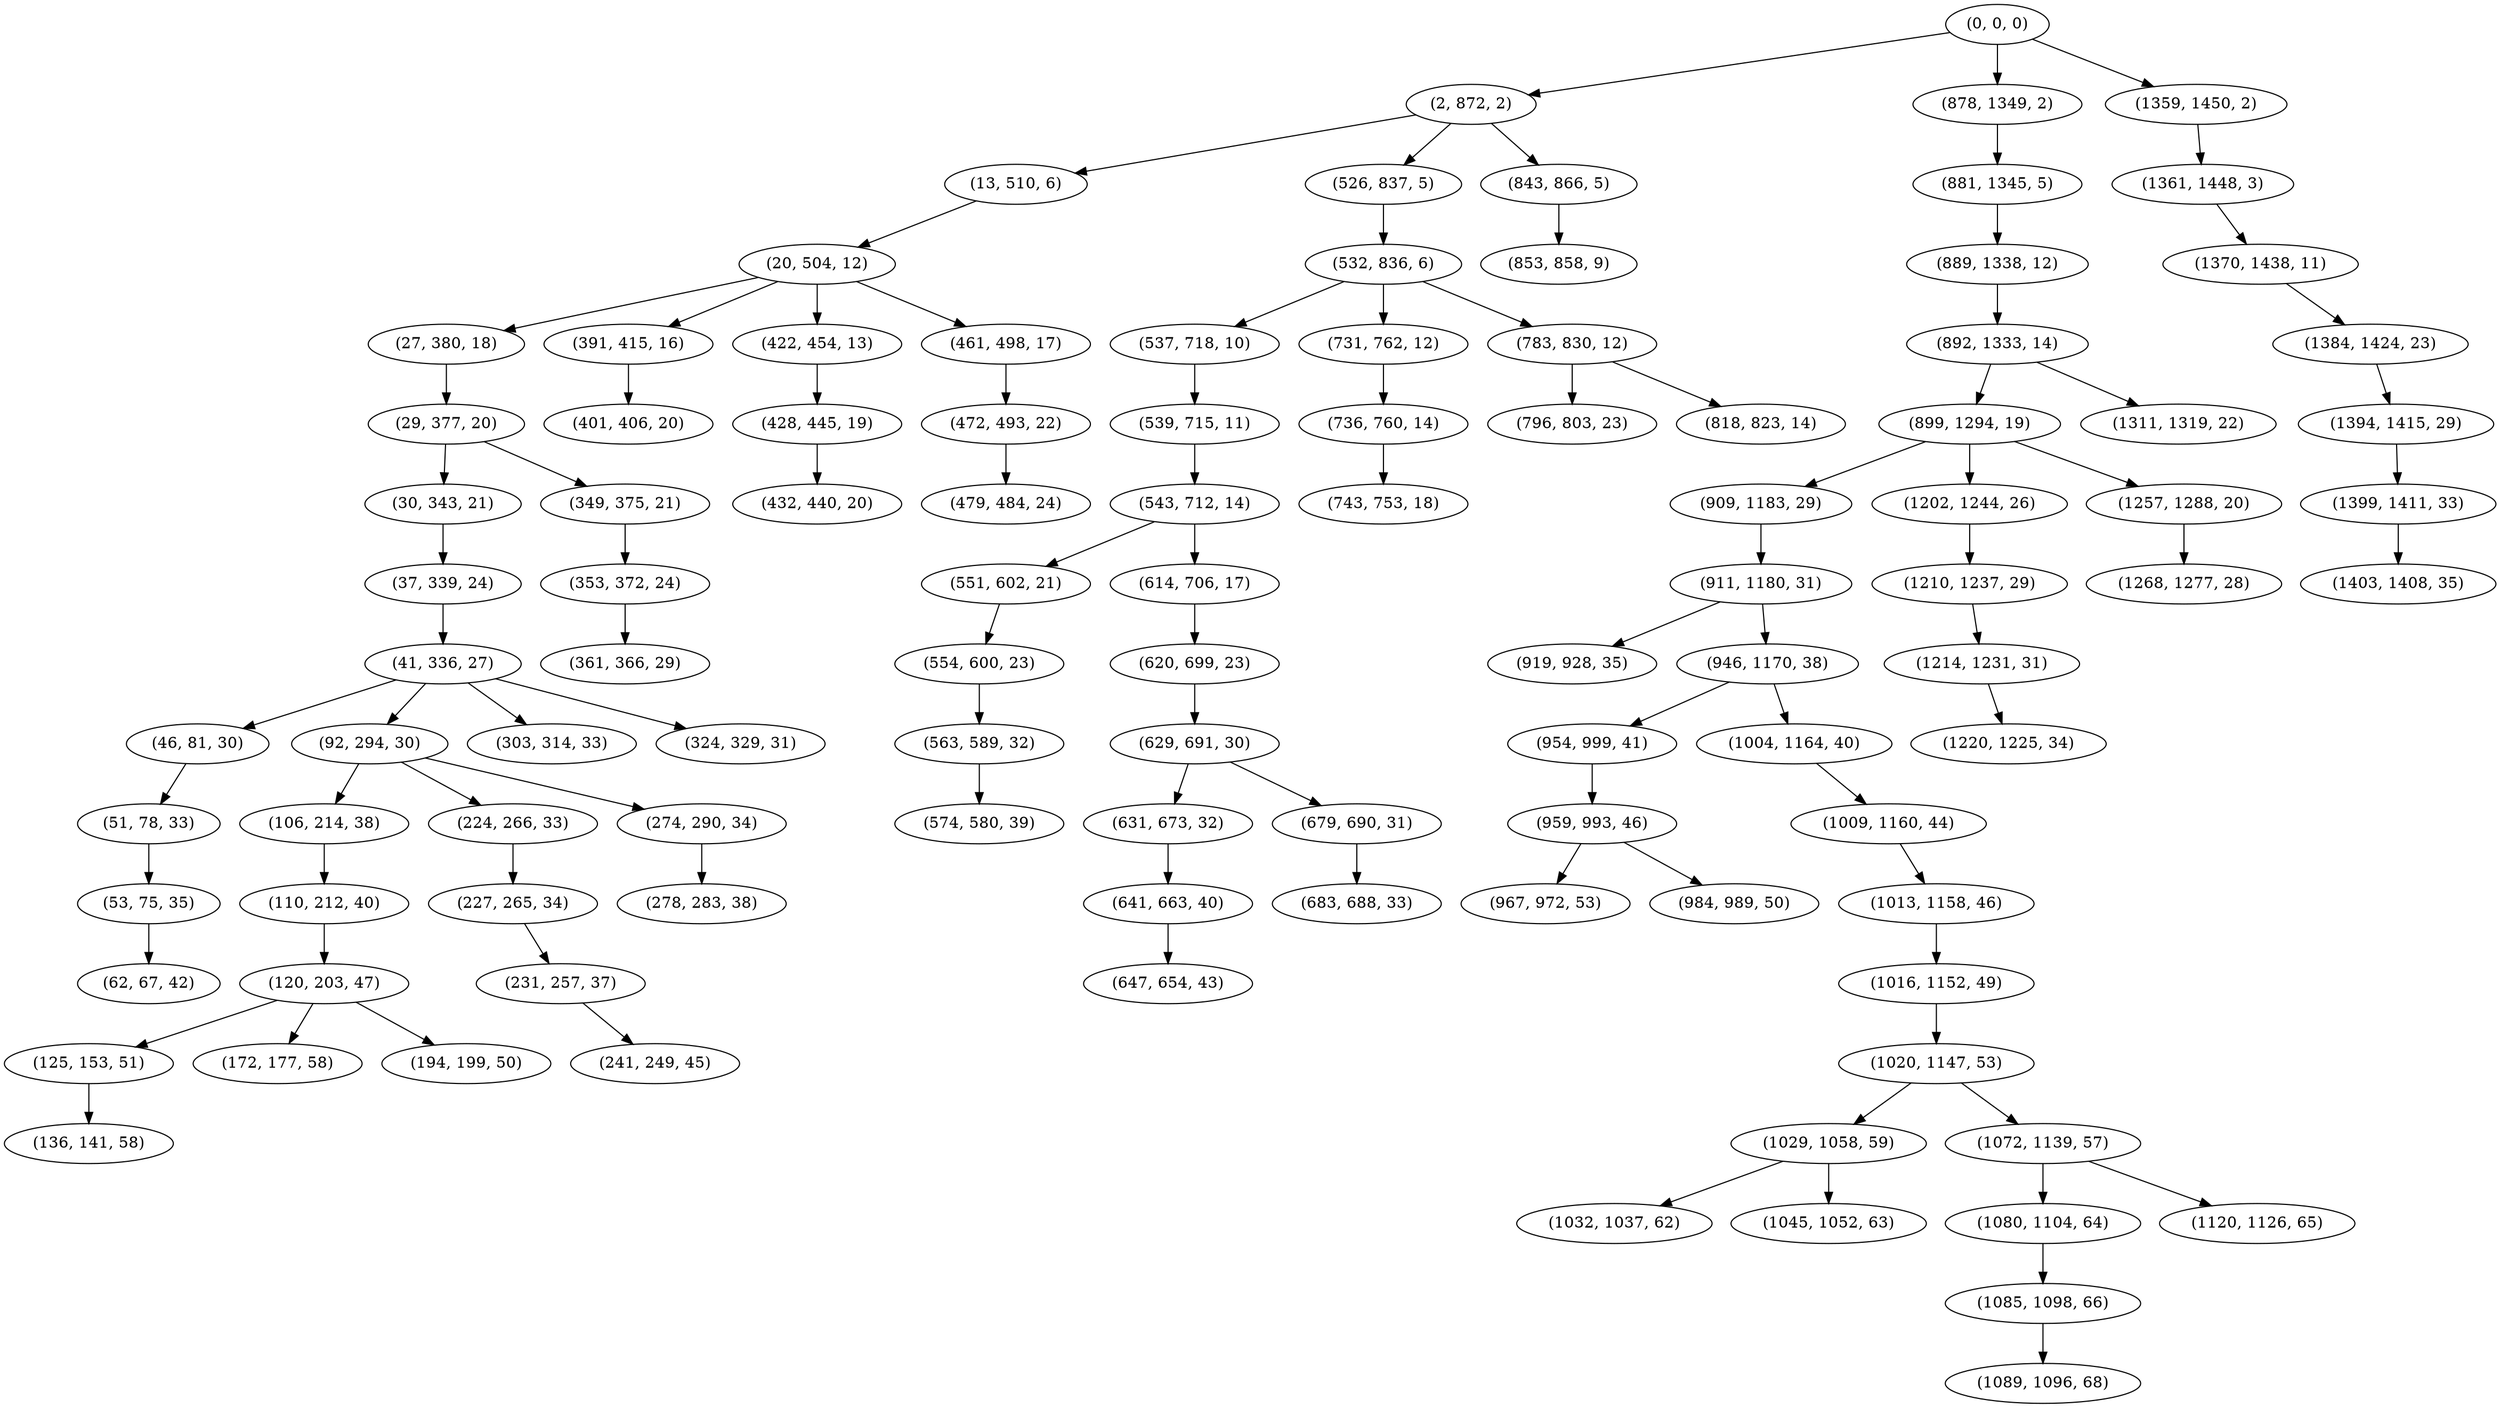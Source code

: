digraph tree {
    "(0, 0, 0)";
    "(2, 872, 2)";
    "(13, 510, 6)";
    "(20, 504, 12)";
    "(27, 380, 18)";
    "(29, 377, 20)";
    "(30, 343, 21)";
    "(37, 339, 24)";
    "(41, 336, 27)";
    "(46, 81, 30)";
    "(51, 78, 33)";
    "(53, 75, 35)";
    "(62, 67, 42)";
    "(92, 294, 30)";
    "(106, 214, 38)";
    "(110, 212, 40)";
    "(120, 203, 47)";
    "(125, 153, 51)";
    "(136, 141, 58)";
    "(172, 177, 58)";
    "(194, 199, 50)";
    "(224, 266, 33)";
    "(227, 265, 34)";
    "(231, 257, 37)";
    "(241, 249, 45)";
    "(274, 290, 34)";
    "(278, 283, 38)";
    "(303, 314, 33)";
    "(324, 329, 31)";
    "(349, 375, 21)";
    "(353, 372, 24)";
    "(361, 366, 29)";
    "(391, 415, 16)";
    "(401, 406, 20)";
    "(422, 454, 13)";
    "(428, 445, 19)";
    "(432, 440, 20)";
    "(461, 498, 17)";
    "(472, 493, 22)";
    "(479, 484, 24)";
    "(526, 837, 5)";
    "(532, 836, 6)";
    "(537, 718, 10)";
    "(539, 715, 11)";
    "(543, 712, 14)";
    "(551, 602, 21)";
    "(554, 600, 23)";
    "(563, 589, 32)";
    "(574, 580, 39)";
    "(614, 706, 17)";
    "(620, 699, 23)";
    "(629, 691, 30)";
    "(631, 673, 32)";
    "(641, 663, 40)";
    "(647, 654, 43)";
    "(679, 690, 31)";
    "(683, 688, 33)";
    "(731, 762, 12)";
    "(736, 760, 14)";
    "(743, 753, 18)";
    "(783, 830, 12)";
    "(796, 803, 23)";
    "(818, 823, 14)";
    "(843, 866, 5)";
    "(853, 858, 9)";
    "(878, 1349, 2)";
    "(881, 1345, 5)";
    "(889, 1338, 12)";
    "(892, 1333, 14)";
    "(899, 1294, 19)";
    "(909, 1183, 29)";
    "(911, 1180, 31)";
    "(919, 928, 35)";
    "(946, 1170, 38)";
    "(954, 999, 41)";
    "(959, 993, 46)";
    "(967, 972, 53)";
    "(984, 989, 50)";
    "(1004, 1164, 40)";
    "(1009, 1160, 44)";
    "(1013, 1158, 46)";
    "(1016, 1152, 49)";
    "(1020, 1147, 53)";
    "(1029, 1058, 59)";
    "(1032, 1037, 62)";
    "(1045, 1052, 63)";
    "(1072, 1139, 57)";
    "(1080, 1104, 64)";
    "(1085, 1098, 66)";
    "(1089, 1096, 68)";
    "(1120, 1126, 65)";
    "(1202, 1244, 26)";
    "(1210, 1237, 29)";
    "(1214, 1231, 31)";
    "(1220, 1225, 34)";
    "(1257, 1288, 20)";
    "(1268, 1277, 28)";
    "(1311, 1319, 22)";
    "(1359, 1450, 2)";
    "(1361, 1448, 3)";
    "(1370, 1438, 11)";
    "(1384, 1424, 23)";
    "(1394, 1415, 29)";
    "(1399, 1411, 33)";
    "(1403, 1408, 35)";
    "(0, 0, 0)" -> "(2, 872, 2)";
    "(0, 0, 0)" -> "(878, 1349, 2)";
    "(0, 0, 0)" -> "(1359, 1450, 2)";
    "(2, 872, 2)" -> "(13, 510, 6)";
    "(2, 872, 2)" -> "(526, 837, 5)";
    "(2, 872, 2)" -> "(843, 866, 5)";
    "(13, 510, 6)" -> "(20, 504, 12)";
    "(20, 504, 12)" -> "(27, 380, 18)";
    "(20, 504, 12)" -> "(391, 415, 16)";
    "(20, 504, 12)" -> "(422, 454, 13)";
    "(20, 504, 12)" -> "(461, 498, 17)";
    "(27, 380, 18)" -> "(29, 377, 20)";
    "(29, 377, 20)" -> "(30, 343, 21)";
    "(29, 377, 20)" -> "(349, 375, 21)";
    "(30, 343, 21)" -> "(37, 339, 24)";
    "(37, 339, 24)" -> "(41, 336, 27)";
    "(41, 336, 27)" -> "(46, 81, 30)";
    "(41, 336, 27)" -> "(92, 294, 30)";
    "(41, 336, 27)" -> "(303, 314, 33)";
    "(41, 336, 27)" -> "(324, 329, 31)";
    "(46, 81, 30)" -> "(51, 78, 33)";
    "(51, 78, 33)" -> "(53, 75, 35)";
    "(53, 75, 35)" -> "(62, 67, 42)";
    "(92, 294, 30)" -> "(106, 214, 38)";
    "(92, 294, 30)" -> "(224, 266, 33)";
    "(92, 294, 30)" -> "(274, 290, 34)";
    "(106, 214, 38)" -> "(110, 212, 40)";
    "(110, 212, 40)" -> "(120, 203, 47)";
    "(120, 203, 47)" -> "(125, 153, 51)";
    "(120, 203, 47)" -> "(172, 177, 58)";
    "(120, 203, 47)" -> "(194, 199, 50)";
    "(125, 153, 51)" -> "(136, 141, 58)";
    "(224, 266, 33)" -> "(227, 265, 34)";
    "(227, 265, 34)" -> "(231, 257, 37)";
    "(231, 257, 37)" -> "(241, 249, 45)";
    "(274, 290, 34)" -> "(278, 283, 38)";
    "(349, 375, 21)" -> "(353, 372, 24)";
    "(353, 372, 24)" -> "(361, 366, 29)";
    "(391, 415, 16)" -> "(401, 406, 20)";
    "(422, 454, 13)" -> "(428, 445, 19)";
    "(428, 445, 19)" -> "(432, 440, 20)";
    "(461, 498, 17)" -> "(472, 493, 22)";
    "(472, 493, 22)" -> "(479, 484, 24)";
    "(526, 837, 5)" -> "(532, 836, 6)";
    "(532, 836, 6)" -> "(537, 718, 10)";
    "(532, 836, 6)" -> "(731, 762, 12)";
    "(532, 836, 6)" -> "(783, 830, 12)";
    "(537, 718, 10)" -> "(539, 715, 11)";
    "(539, 715, 11)" -> "(543, 712, 14)";
    "(543, 712, 14)" -> "(551, 602, 21)";
    "(543, 712, 14)" -> "(614, 706, 17)";
    "(551, 602, 21)" -> "(554, 600, 23)";
    "(554, 600, 23)" -> "(563, 589, 32)";
    "(563, 589, 32)" -> "(574, 580, 39)";
    "(614, 706, 17)" -> "(620, 699, 23)";
    "(620, 699, 23)" -> "(629, 691, 30)";
    "(629, 691, 30)" -> "(631, 673, 32)";
    "(629, 691, 30)" -> "(679, 690, 31)";
    "(631, 673, 32)" -> "(641, 663, 40)";
    "(641, 663, 40)" -> "(647, 654, 43)";
    "(679, 690, 31)" -> "(683, 688, 33)";
    "(731, 762, 12)" -> "(736, 760, 14)";
    "(736, 760, 14)" -> "(743, 753, 18)";
    "(783, 830, 12)" -> "(796, 803, 23)";
    "(783, 830, 12)" -> "(818, 823, 14)";
    "(843, 866, 5)" -> "(853, 858, 9)";
    "(878, 1349, 2)" -> "(881, 1345, 5)";
    "(881, 1345, 5)" -> "(889, 1338, 12)";
    "(889, 1338, 12)" -> "(892, 1333, 14)";
    "(892, 1333, 14)" -> "(899, 1294, 19)";
    "(892, 1333, 14)" -> "(1311, 1319, 22)";
    "(899, 1294, 19)" -> "(909, 1183, 29)";
    "(899, 1294, 19)" -> "(1202, 1244, 26)";
    "(899, 1294, 19)" -> "(1257, 1288, 20)";
    "(909, 1183, 29)" -> "(911, 1180, 31)";
    "(911, 1180, 31)" -> "(919, 928, 35)";
    "(911, 1180, 31)" -> "(946, 1170, 38)";
    "(946, 1170, 38)" -> "(954, 999, 41)";
    "(946, 1170, 38)" -> "(1004, 1164, 40)";
    "(954, 999, 41)" -> "(959, 993, 46)";
    "(959, 993, 46)" -> "(967, 972, 53)";
    "(959, 993, 46)" -> "(984, 989, 50)";
    "(1004, 1164, 40)" -> "(1009, 1160, 44)";
    "(1009, 1160, 44)" -> "(1013, 1158, 46)";
    "(1013, 1158, 46)" -> "(1016, 1152, 49)";
    "(1016, 1152, 49)" -> "(1020, 1147, 53)";
    "(1020, 1147, 53)" -> "(1029, 1058, 59)";
    "(1020, 1147, 53)" -> "(1072, 1139, 57)";
    "(1029, 1058, 59)" -> "(1032, 1037, 62)";
    "(1029, 1058, 59)" -> "(1045, 1052, 63)";
    "(1072, 1139, 57)" -> "(1080, 1104, 64)";
    "(1072, 1139, 57)" -> "(1120, 1126, 65)";
    "(1080, 1104, 64)" -> "(1085, 1098, 66)";
    "(1085, 1098, 66)" -> "(1089, 1096, 68)";
    "(1202, 1244, 26)" -> "(1210, 1237, 29)";
    "(1210, 1237, 29)" -> "(1214, 1231, 31)";
    "(1214, 1231, 31)" -> "(1220, 1225, 34)";
    "(1257, 1288, 20)" -> "(1268, 1277, 28)";
    "(1359, 1450, 2)" -> "(1361, 1448, 3)";
    "(1361, 1448, 3)" -> "(1370, 1438, 11)";
    "(1370, 1438, 11)" -> "(1384, 1424, 23)";
    "(1384, 1424, 23)" -> "(1394, 1415, 29)";
    "(1394, 1415, 29)" -> "(1399, 1411, 33)";
    "(1399, 1411, 33)" -> "(1403, 1408, 35)";
}

